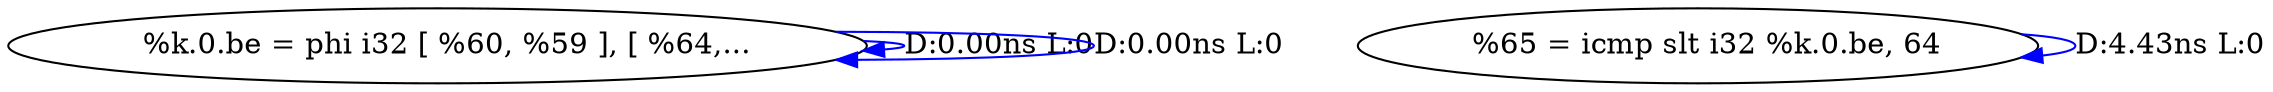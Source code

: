 digraph {
Node0x40e7440[label="  %k.0.be = phi i32 [ %60, %59 ], [ %64,..."];
Node0x40e7440 -> Node0x40e7440[label="D:0.00ns L:0",color=blue];
Node0x40e7440 -> Node0x40e7440[label="D:0.00ns L:0",color=blue];
Node0x40e7580[label="  %65 = icmp slt i32 %k.0.be, 64"];
Node0x40e7580 -> Node0x40e7580[label="D:4.43ns L:0",color=blue];
}
